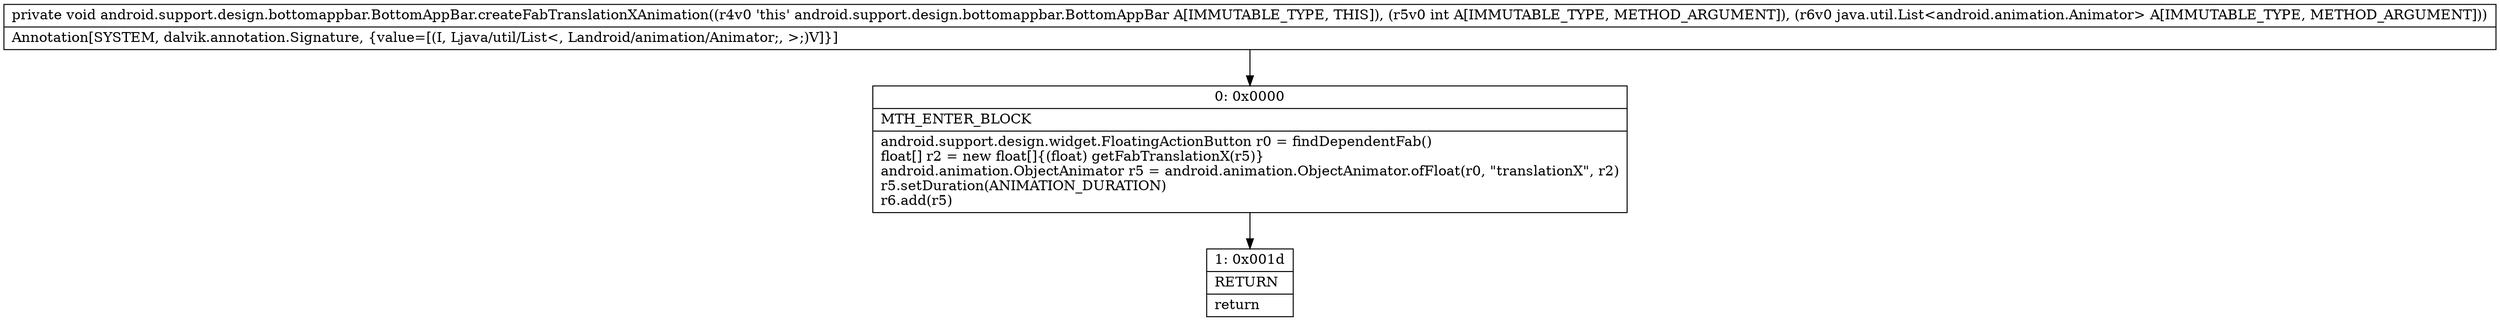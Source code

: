digraph "CFG forandroid.support.design.bottomappbar.BottomAppBar.createFabTranslationXAnimation(ILjava\/util\/List;)V" {
Node_0 [shape=record,label="{0\:\ 0x0000|MTH_ENTER_BLOCK\l|android.support.design.widget.FloatingActionButton r0 = findDependentFab()\lfloat[] r2 = new float[]\{(float) getFabTranslationX(r5)\}\landroid.animation.ObjectAnimator r5 = android.animation.ObjectAnimator.ofFloat(r0, \"translationX\", r2)\lr5.setDuration(ANIMATION_DURATION)\lr6.add(r5)\l}"];
Node_1 [shape=record,label="{1\:\ 0x001d|RETURN\l|return\l}"];
MethodNode[shape=record,label="{private void android.support.design.bottomappbar.BottomAppBar.createFabTranslationXAnimation((r4v0 'this' android.support.design.bottomappbar.BottomAppBar A[IMMUTABLE_TYPE, THIS]), (r5v0 int A[IMMUTABLE_TYPE, METHOD_ARGUMENT]), (r6v0 java.util.List\<android.animation.Animator\> A[IMMUTABLE_TYPE, METHOD_ARGUMENT]))  | Annotation[SYSTEM, dalvik.annotation.Signature, \{value=[(I, Ljava\/util\/List\<, Landroid\/animation\/Animator;, \>;)V]\}]\l}"];
MethodNode -> Node_0;
Node_0 -> Node_1;
}

